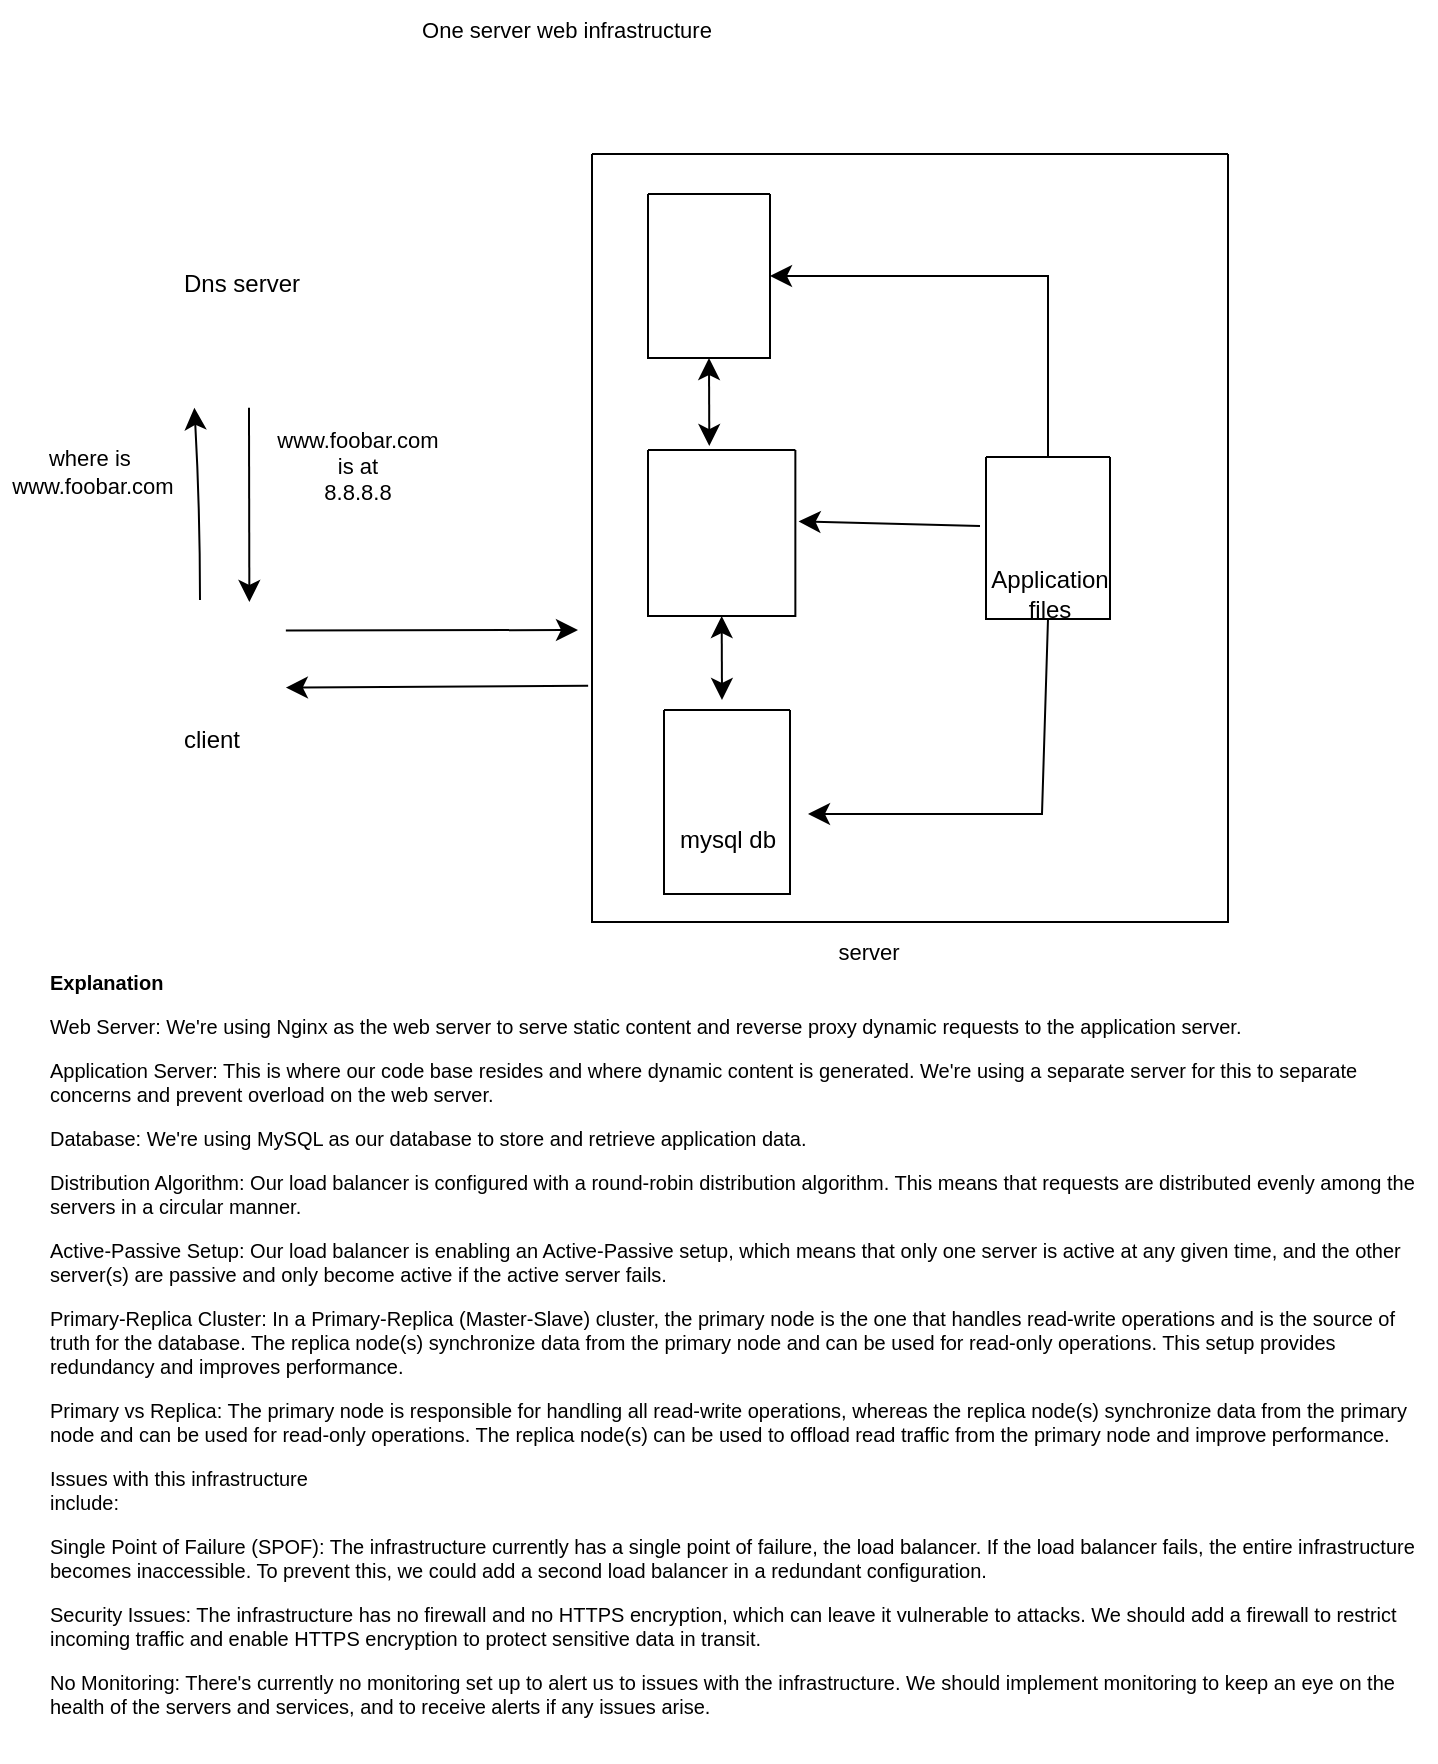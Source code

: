 <mxfile version="20.8.23" type="github">
  <diagram name="Page-1" id="-I2RrOsuAbHPlEbhCyhT">
    <mxGraphModel dx="1062" dy="411" grid="0" gridSize="10" guides="1" tooltips="1" connect="1" arrows="1" fold="1" page="0" pageScale="1" pageWidth="850" pageHeight="1100" math="0" shadow="0">
      <root>
        <mxCell id="0" />
        <mxCell id="1" parent="0" />
        <mxCell id="RYZTqpbMyyFkifUs5dxj-9" style="edgeStyle=none;curved=1;rounded=0;orthogonalLoop=1;jettySize=auto;html=1;fontSize=12;startSize=8;endSize=8;entryX=1;entryY=0.75;entryDx=0;entryDy=0;" edge="1" parent="1" target="RYZTqpbMyyFkifUs5dxj-2">
          <mxGeometry relative="1" as="geometry">
            <mxPoint x="-172" y="427" as="sourcePoint" />
            <mxPoint x="-172" y="336" as="targetPoint" />
            <Array as="points">
              <mxPoint x="-172" y="382" />
            </Array>
          </mxGeometry>
        </mxCell>
        <mxCell id="RYZTqpbMyyFkifUs5dxj-18" style="edgeStyle=none;curved=1;rounded=0;orthogonalLoop=1;jettySize=auto;html=1;exitX=1;exitY=0.25;exitDx=0;exitDy=0;fontSize=12;startSize=8;endSize=8;" edge="1" parent="1" source="RYZTqpbMyyFkifUs5dxj-1">
          <mxGeometry relative="1" as="geometry">
            <mxPoint x="17" y="442" as="targetPoint" />
          </mxGeometry>
        </mxCell>
        <mxCell id="RYZTqpbMyyFkifUs5dxj-19" style="edgeStyle=none;rounded=0;orthogonalLoop=1;jettySize=auto;html=1;exitX=1;exitY=0.75;exitDx=0;exitDy=0;entryX=-0.003;entryY=0.606;entryDx=0;entryDy=0;entryPerimeter=0;fontSize=12;startSize=8;endSize=8;startArrow=classic;startFill=1;endArrow=none;endFill=0;" edge="1" parent="1" source="RYZTqpbMyyFkifUs5dxj-1">
          <mxGeometry relative="1" as="geometry">
            <mxPoint x="22.07" y="469.86" as="targetPoint" />
          </mxGeometry>
        </mxCell>
        <mxCell id="RYZTqpbMyyFkifUs5dxj-1" value="" style="shape=image;verticalLabelPosition=bottom;labelBackgroundColor=default;verticalAlign=top;aspect=fixed;imageAspect=0;image=https://cdn4.vectorstock.com/i/1000x1000/07/63/laptop-a-simple-linear-drawing-on-a-white-vector-28450763.jpg;clipPath=inset(26.33% 22.66% 34.33% 23.02%);" vertex="1" parent="1">
          <mxGeometry x="-202.07" y="428" width="73" height="57.04" as="geometry" />
        </mxCell>
        <mxCell id="RYZTqpbMyyFkifUs5dxj-10" style="edgeStyle=none;curved=1;rounded=0;orthogonalLoop=1;jettySize=auto;html=1;entryX=0.75;entryY=0;entryDx=0;entryDy=0;fontSize=12;startSize=8;endSize=8;" edge="1" parent="1" source="RYZTqpbMyyFkifUs5dxj-2" target="RYZTqpbMyyFkifUs5dxj-1">
          <mxGeometry relative="1" as="geometry" />
        </mxCell>
        <mxCell id="RYZTqpbMyyFkifUs5dxj-2" value="" style="shape=image;verticalLabelPosition=bottom;labelBackgroundColor=default;verticalAlign=top;aspect=fixed;imageAspect=0;image=https://webdeasy.de/wp-content/uploads/2020/05/Untitled-Document.png;clipPath=inset(4.64% 46% 47.94% 46%);direction=south;" vertex="1" parent="1">
          <mxGeometry x="-202.065" y="274.065" width="109" height="56.87" as="geometry" />
        </mxCell>
        <mxCell id="RYZTqpbMyyFkifUs5dxj-11" value="&lt;font style=&quot;font-size: 12px;&quot;&gt;Dns server&lt;/font&gt;" style="text;html=1;strokeColor=none;fillColor=none;align=center;verticalAlign=middle;whiteSpace=wrap;rounded=0;fontSize=16;" vertex="1" parent="1">
          <mxGeometry x="-184" y="252" width="66.43" height="30" as="geometry" />
        </mxCell>
        <mxCell id="RYZTqpbMyyFkifUs5dxj-12" value="client" style="text;html=1;strokeColor=none;fillColor=none;align=center;verticalAlign=middle;whiteSpace=wrap;rounded=0;fontSize=12;" vertex="1" parent="1">
          <mxGeometry x="-195.57" y="482" width="60" height="30" as="geometry" />
        </mxCell>
        <mxCell id="RYZTqpbMyyFkifUs5dxj-60" value="" style="swimlane;startSize=0;fontSize=11;" vertex="1" parent="1">
          <mxGeometry x="24" y="204" width="318" height="384" as="geometry" />
        </mxCell>
        <mxCell id="RYZTqpbMyyFkifUs5dxj-73" style="edgeStyle=none;rounded=0;orthogonalLoop=1;jettySize=auto;html=1;exitX=0.5;exitY=1;exitDx=0;exitDy=0;entryX=0.416;entryY=-0.024;entryDx=0;entryDy=0;entryPerimeter=0;fontSize=11;startArrow=classic;startFill=1;endArrow=classic;endFill=1;startSize=8;endSize=8;" edge="1" parent="RYZTqpbMyyFkifUs5dxj-60" source="RYZTqpbMyyFkifUs5dxj-26" target="RYZTqpbMyyFkifUs5dxj-27">
          <mxGeometry relative="1" as="geometry" />
        </mxCell>
        <mxCell id="RYZTqpbMyyFkifUs5dxj-26" value="" style="swimlane;startSize=0;fontSize=12;" vertex="1" parent="RYZTqpbMyyFkifUs5dxj-60">
          <mxGeometry x="28" y="20" width="61" height="82" as="geometry" />
        </mxCell>
        <mxCell id="RYZTqpbMyyFkifUs5dxj-23" value="" style="shape=image;verticalLabelPosition=bottom;labelBackgroundColor=default;verticalAlign=top;aspect=fixed;imageAspect=0;image=https://miro.medium.com/max/791/0*s8pDWBcAmnmmw7g9.png;clipPath=inset(14.21% 49.33% 46.84% 32.33%);" vertex="1" parent="RYZTqpbMyyFkifUs5dxj-26">
          <mxGeometry x="10.62" y="14.25" width="39.77" height="53.5" as="geometry" />
        </mxCell>
        <mxCell id="RYZTqpbMyyFkifUs5dxj-74" style="edgeStyle=none;rounded=0;orthogonalLoop=1;jettySize=auto;html=1;exitX=0.5;exitY=1;exitDx=0;exitDy=0;fontSize=11;startArrow=classic;startFill=1;endArrow=classic;endFill=1;startSize=8;endSize=8;" edge="1" parent="RYZTqpbMyyFkifUs5dxj-60" source="RYZTqpbMyyFkifUs5dxj-27">
          <mxGeometry relative="1" as="geometry">
            <mxPoint x="65" y="273" as="targetPoint" />
          </mxGeometry>
        </mxCell>
        <mxCell id="RYZTqpbMyyFkifUs5dxj-27" value="" style="swimlane;startSize=0;fontSize=12;" vertex="1" parent="RYZTqpbMyyFkifUs5dxj-60">
          <mxGeometry x="28" y="148" width="73.68" height="83" as="geometry" />
        </mxCell>
        <mxCell id="RYZTqpbMyyFkifUs5dxj-40" value="" style="shape=image;verticalLabelPosition=bottom;labelBackgroundColor=default;verticalAlign=top;aspect=fixed;imageAspect=0;image=https://miro.medium.com/max/791/0*s8pDWBcAmnmmw7g9.png;clipPath=inset(27.37% 10.67% 43.16% 67%);" vertex="1" parent="RYZTqpbMyyFkifUs5dxj-27">
          <mxGeometry x="5.69" y="15.46" width="62.29" height="52.07" as="geometry" />
        </mxCell>
        <mxCell id="RYZTqpbMyyFkifUs5dxj-41" style="edgeStyle=none;rounded=0;orthogonalLoop=1;jettySize=auto;html=1;exitX=1;exitY=1;exitDx=0;exitDy=0;fontSize=12;startArrow=classic;startFill=1;endArrow=none;endFill=0;startSize=8;endSize=8;" edge="1" parent="RYZTqpbMyyFkifUs5dxj-27" source="RYZTqpbMyyFkifUs5dxj-40" target="RYZTqpbMyyFkifUs5dxj-40">
          <mxGeometry relative="1" as="geometry" />
        </mxCell>
        <mxCell id="RYZTqpbMyyFkifUs5dxj-28" value="" style="swimlane;startSize=0;fontSize=12;" vertex="1" parent="RYZTqpbMyyFkifUs5dxj-60">
          <mxGeometry x="36" y="278" width="63" height="92" as="geometry">
            <mxRectangle x="172" y="456" width="62" height="69" as="alternateBounds" />
          </mxGeometry>
        </mxCell>
        <mxCell id="RYZTqpbMyyFkifUs5dxj-46" value="" style="shape=image;verticalLabelPosition=bottom;labelBackgroundColor=default;verticalAlign=top;aspect=fixed;imageAspect=0;image=https://i.pinimg.com/originals/c4/b5/d5/c4b5d5e672b1904aec4c33902eaa5c5e.jpg;clipPath=inset(58.72% 76% 15.77% 6.33%);" vertex="1" parent="RYZTqpbMyyFkifUs5dxj-28">
          <mxGeometry x="7.62" y="15" width="45.38" height="32.53" as="geometry" />
        </mxCell>
        <mxCell id="RYZTqpbMyyFkifUs5dxj-48" value="mysql db" style="text;html=1;strokeColor=none;fillColor=none;align=center;verticalAlign=middle;whiteSpace=wrap;rounded=0;fontSize=12;" vertex="1" parent="RYZTqpbMyyFkifUs5dxj-28">
          <mxGeometry x="1.5" y="50" width="60" height="30" as="geometry" />
        </mxCell>
        <mxCell id="RYZTqpbMyyFkifUs5dxj-69" style="edgeStyle=none;rounded=0;orthogonalLoop=1;jettySize=auto;html=1;exitX=0.5;exitY=0;exitDx=0;exitDy=0;fontSize=11;startArrow=none;startFill=0;endArrow=classic;endFill=1;startSize=8;endSize=8;entryX=1;entryY=0.5;entryDx=0;entryDy=0;" edge="1" parent="RYZTqpbMyyFkifUs5dxj-60" source="RYZTqpbMyyFkifUs5dxj-29" target="RYZTqpbMyyFkifUs5dxj-26">
          <mxGeometry relative="1" as="geometry">
            <mxPoint x="101" y="59" as="targetPoint" />
            <Array as="points">
              <mxPoint x="228" y="61" />
            </Array>
          </mxGeometry>
        </mxCell>
        <mxCell id="RYZTqpbMyyFkifUs5dxj-72" style="edgeStyle=none;rounded=0;orthogonalLoop=1;jettySize=auto;html=1;exitX=0.5;exitY=1;exitDx=0;exitDy=0;fontSize=11;startArrow=none;startFill=0;endArrow=classic;endFill=1;startSize=8;endSize=8;" edge="1" parent="RYZTqpbMyyFkifUs5dxj-60" source="RYZTqpbMyyFkifUs5dxj-29">
          <mxGeometry relative="1" as="geometry">
            <mxPoint x="108" y="330" as="targetPoint" />
            <Array as="points">
              <mxPoint x="225" y="330" />
            </Array>
          </mxGeometry>
        </mxCell>
        <mxCell id="RYZTqpbMyyFkifUs5dxj-29" value="" style="swimlane;startSize=0;fontSize=12;" vertex="1" parent="RYZTqpbMyyFkifUs5dxj-60">
          <mxGeometry x="197" y="151.5" width="62" height="81" as="geometry" />
        </mxCell>
        <mxCell id="RYZTqpbMyyFkifUs5dxj-49" value="Application files" style="text;html=1;strokeColor=none;fillColor=none;align=center;verticalAlign=middle;whiteSpace=wrap;rounded=0;fontSize=12;" vertex="1" parent="RYZTqpbMyyFkifUs5dxj-29">
          <mxGeometry x="2" y="59" width="60" height="19" as="geometry" />
        </mxCell>
        <mxCell id="RYZTqpbMyyFkifUs5dxj-51" value="" style="shape=image;verticalLabelPosition=bottom;labelBackgroundColor=default;verticalAlign=top;aspect=fixed;imageAspect=0;image=https://www.thebalancemoney.com/thmb/xQXQvmnj-3NeWdelHH4LjgOaIrY=/1500x0/filters:no_upscale():max_bytes(150000):strip_icc()/free-microsoft-curriculum-vitae-cv-templates-for-word-2060343-edit-ac4d9d9794a24063acb2d6fd17ef6ed3.jpg;clipPath=inset(27.5% 20% 58% 72%);" vertex="1" parent="RYZTqpbMyyFkifUs5dxj-29">
          <mxGeometry x="32.16" y="7.5" width="25.65" height="31" as="geometry" />
        </mxCell>
        <mxCell id="RYZTqpbMyyFkifUs5dxj-50" value="" style="shape=image;verticalLabelPosition=bottom;labelBackgroundColor=default;verticalAlign=top;aspect=fixed;imageAspect=0;image=https://www.thebalancemoney.com/thmb/xQXQvmnj-3NeWdelHH4LjgOaIrY=/1500x0/filters:no_upscale():max_bytes(150000):strip_icc()/free-microsoft-curriculum-vitae-cv-templates-for-word-2060343-edit-ac4d9d9794a24063acb2d6fd17ef6ed3.jpg;clipPath=inset(27.5% 20% 58% 72%);" vertex="1" parent="RYZTqpbMyyFkifUs5dxj-29">
          <mxGeometry x="8.14" y="8.5" width="24.02" height="29" as="geometry" />
        </mxCell>
        <mxCell id="RYZTqpbMyyFkifUs5dxj-71" style="edgeStyle=none;rounded=0;orthogonalLoop=1;jettySize=auto;html=1;fontSize=11;startArrow=none;startFill=0;endArrow=classic;endFill=1;startSize=8;endSize=8;entryX=1.022;entryY=0.43;entryDx=0;entryDy=0;entryPerimeter=0;" edge="1" parent="1" target="RYZTqpbMyyFkifUs5dxj-27">
          <mxGeometry relative="1" as="geometry">
            <mxPoint x="218" y="390" as="sourcePoint" />
            <mxPoint x="145" y="390" as="targetPoint" />
            <Array as="points" />
          </mxGeometry>
        </mxCell>
        <mxCell id="RYZTqpbMyyFkifUs5dxj-75" value="where is&amp;nbsp;&lt;br&gt;www.foobar.com" style="text;html=1;strokeColor=none;fillColor=none;align=center;verticalAlign=middle;whiteSpace=wrap;rounded=0;fontSize=11;" vertex="1" parent="1">
          <mxGeometry x="-272" y="348" width="93" height="30" as="geometry" />
        </mxCell>
        <mxCell id="RYZTqpbMyyFkifUs5dxj-76" value="www.foobar.com&lt;br&gt;is at&lt;br&gt;8.8.8.8" style="text;html=1;strokeColor=none;fillColor=none;align=center;verticalAlign=middle;whiteSpace=wrap;rounded=0;fontSize=11;" vertex="1" parent="1">
          <mxGeometry x="-144" y="340" width="102" height="40" as="geometry" />
        </mxCell>
        <mxCell id="RYZTqpbMyyFkifUs5dxj-77" value="server" style="text;html=1;strokeColor=none;fillColor=none;align=center;verticalAlign=middle;whiteSpace=wrap;rounded=0;fontSize=11;" vertex="1" parent="1">
          <mxGeometry x="78" y="588" width="169" height="30" as="geometry" />
        </mxCell>
        <mxCell id="RYZTqpbMyyFkifUs5dxj-79" value="One server web infrastructure" style="text;html=1;strokeColor=none;fillColor=none;align=center;verticalAlign=middle;whiteSpace=wrap;rounded=0;fontSize=11;" vertex="1" parent="1">
          <mxGeometry x="-123" y="127" width="269" height="30" as="geometry" />
        </mxCell>
        <mxCell id="RYZTqpbMyyFkifUs5dxj-85" value="&lt;h1 style=&quot;border-color: var(--border-color); font-size: 10px;&quot;&gt;&lt;p style=&quot;border-color: var(--border-color); margin-bottom: 0.0pt;&quot; class=&quot;MsoNormal&quot;&gt;&lt;span style=&quot;background-color: initial;&quot;&gt;Explanation&amp;nbsp;&lt;/span&gt;&lt;/p&gt;&lt;p style=&quot;border-color: var(--border-color); margin-bottom: 0.0pt;&quot; class=&quot;MsoNormal&quot;&gt;&lt;span style=&quot;border-color: var(--border-color); font-weight: normal; background-color: initial;&quot;&gt;Web Server: We&#39;re using Nginx as the&amp;nbsp;&lt;/span&gt;&lt;span style=&quot;font-weight: normal; background-color: initial;&quot;&gt;web server to serve static content and reverse proxy dynamic requests to the&amp;nbsp;&lt;/span&gt;&lt;span style=&quot;font-weight: normal; background-color: initial;&quot;&gt;application server.&lt;/span&gt;&lt;/p&gt;&lt;p style=&quot;border-color: var(--border-color); margin-bottom: 0.0pt;&quot; class=&quot;MsoNormal&quot;&gt;&lt;span style=&quot;border-color: var(--border-color); line-height: 10.7px; font-weight: normal;&quot;&gt;Application Server: This is where our code base resides and where dynamic content is generated. We&#39;re using a separate server for this to separate concerns and prevent overload on the web server.&lt;/span&gt;&lt;/p&gt;&lt;p style=&quot;border-color: var(--border-color); margin-bottom: 0.0pt;&quot; class=&quot;MsoNormal&quot;&gt;&lt;span style=&quot;border-color: var(--border-color); line-height: 10.7px; font-weight: normal;&quot;&gt;Database: We&#39;re using MySQL as our database to store and retrieve application data.&lt;/span&gt;&lt;/p&gt;&lt;p style=&quot;border-color: var(--border-color); margin-bottom: 0.0pt;&quot; class=&quot;MsoNormal&quot;&gt;&lt;span style=&quot;border-color: var(--border-color); line-height: 10.7px; font-weight: normal;&quot;&gt;Distribution Algorithm: Our load balancer is configured with a round-robin distribution algorithm. This means that requests are distributed evenly among the servers in a circular manner.&lt;/span&gt;&lt;/p&gt;&lt;p style=&quot;border-color: var(--border-color); margin-bottom: 0.0pt;&quot; class=&quot;MsoNormal&quot;&gt;&lt;span style=&quot;border-color: var(--border-color); line-height: 10.7px; font-weight: normal;&quot;&gt;Active-Passive Setup: Our load balancer is enabling an Active-Passive setup, which means that only one server is active at any given time, and the other server(s) are passive and only become active if the active server fails.&lt;/span&gt;&lt;/p&gt;&lt;p style=&quot;border-color: var(--border-color); margin-bottom: 0.0pt;&quot; class=&quot;MsoNormal&quot;&gt;&lt;span style=&quot;border-color: var(--border-color); line-height: 10.7px; font-weight: normal;&quot;&gt;Primary-Replica Cluster: In a Primary-Replica (Master-Slave) cluster, the primary node is the one that handles read-write operations and is the source of truth for the database. The replica node(s) synchronize data from the primary node and can be used for read-only operations. This setup provides redundancy and improves performance.&lt;/span&gt;&lt;/p&gt;&lt;p style=&quot;border-color: var(--border-color); margin-bottom: 0.0pt;&quot; class=&quot;MsoNormal&quot;&gt;&lt;span style=&quot;border-color: var(--border-color); line-height: 10.7px; font-weight: normal;&quot;&gt;Primary vs Replica: The primary node is responsible for handling all read-write operations, whereas the replica node(s) synchronize data from the primary node and can be used for read-only operations. The replica node(s) can be used to offload read traffic from the primary node and improve performance.&lt;/span&gt;&lt;/p&gt;&lt;p style=&quot;border-color: var(--border-color); margin-bottom: 0.0pt;&quot; class=&quot;MsoNormal&quot;&gt;&lt;span style=&quot;border-color: var(--border-color); line-height: 10.7px; font-weight: normal;&quot;&gt;Issues with this infrastructure&lt;br style=&quot;border-color: var(--border-color);&quot;&gt;include:&lt;/span&gt;&lt;/p&gt;&lt;p style=&quot;border-color: var(--border-color); margin-bottom: 0.0pt;&quot; class=&quot;MsoNormal&quot;&gt;&lt;span style=&quot;border-color: var(--border-color); line-height: 10.7px; font-weight: normal;&quot;&gt;Single Point of Failure (SPOF): The infrastructure currently has a single point of failure, the load balancer. If the load balancer fails, the entire infrastructure becomes inaccessible. To prevent this, we could add a second load balancer in a redundant configuration.&lt;/span&gt;&lt;/p&gt;&lt;p style=&quot;border-color: var(--border-color); margin-bottom: 0.0pt;&quot; class=&quot;MsoNormal&quot;&gt;&lt;span style=&quot;border-color: var(--border-color); line-height: 10.7px; font-weight: normal;&quot;&gt;Security Issues: The infrastructure has no firewall and no HTTPS encryption, which can leave it vulnerable to attacks. We should add a firewall to restrict incoming traffic and enable HTTPS encryption to protect sensitive data in transit.&lt;/span&gt;&lt;/p&gt;&lt;p style=&quot;border-color: var(--border-color); margin-bottom: 0.0pt;&quot; class=&quot;MsoNormal&quot;&gt;&lt;span style=&quot;border-color: var(--border-color); line-height: 10.7px; font-weight: normal;&quot;&gt;No Monitoring: There&#39;s currently no monitoring set up to alert us to issues with the infrastructure. We should implement monitoring to keep an eye on the health of the servers and services, and to receive alerts if any issues arise.&lt;br&gt;&lt;/span&gt;&lt;/p&gt;&lt;p style=&quot;border-color: var(--border-color); margin-bottom: 0.0pt;&quot; class=&quot;MsoNormal&quot;&gt;&lt;br style=&quot;border-color: var(--border-color);&quot;&gt;&lt;br style=&quot;border-color: var(--border-color);&quot;&gt;&lt;br style=&quot;border-color: var(--border-color);&quot;&gt;&lt;br style=&quot;border-color: var(--border-color);&quot;&gt;&lt;br style=&quot;border-color: var(--border-color);&quot;&gt;&lt;br style=&quot;border-color: var(--border-color);&quot;&gt;&lt;br style=&quot;border-color: var(--border-color);&quot;&gt;&lt;br style=&quot;border-color: var(--border-color);&quot;&gt;&lt;br style=&quot;border-color: var(--border-color);&quot;&gt;&lt;br style=&quot;border-color: var(--border-color);&quot;&gt;&lt;br style=&quot;border-color: var(--border-color);&quot;&gt;&lt;br style=&quot;border-color: var(--border-color);&quot;&gt;&lt;br style=&quot;border-color: var(--border-color);&quot;&gt;&lt;br style=&quot;border-color: var(--border-color);&quot;&gt;&lt;br style=&quot;border-color: var(--border-color);&quot;&gt;&lt;br&gt;&lt;/p&gt;&lt;/h1&gt;" style="text;html=1;strokeColor=none;fillColor=none;spacing=5;spacingTop=-20;whiteSpace=wrap;overflow=hidden;rounded=0;fontSize=11;" vertex="1" parent="1">
          <mxGeometry x="-252" y="613" width="698" height="395" as="geometry" />
        </mxCell>
      </root>
    </mxGraphModel>
  </diagram>
</mxfile>
